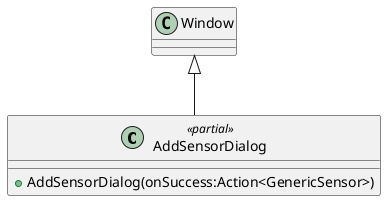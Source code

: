@startuml
class AddSensorDialog <<partial>> {
    + AddSensorDialog(onSuccess:Action<GenericSensor>)
}
Window <|-- AddSensorDialog
@enduml

